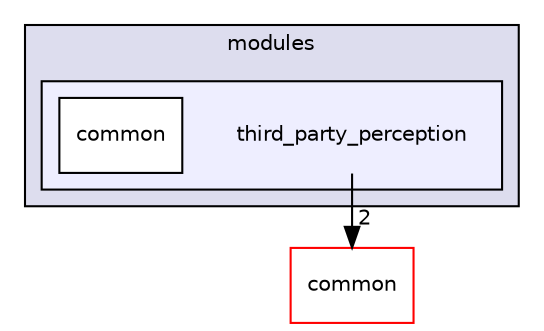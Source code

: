 digraph "modules/third_party_perception" {
  compound=true
  node [ fontsize="10", fontname="Helvetica"];
  edge [ labelfontsize="10", labelfontname="Helvetica"];
  subgraph clusterdir_e05d7e2b1ecd646af5bb94391405f3b5 {
    graph [ bgcolor="#ddddee", pencolor="black", label="modules" fontname="Helvetica", fontsize="10", URL="dir_e05d7e2b1ecd646af5bb94391405f3b5.html"]
  subgraph clusterdir_e23fc73bd4693e0a41ceb5102df56795 {
    graph [ bgcolor="#eeeeff", pencolor="black", label="" URL="dir_e23fc73bd4693e0a41ceb5102df56795.html"];
    dir_e23fc73bd4693e0a41ceb5102df56795 [shape=plaintext label="third_party_perception"];
    dir_1ece59379a2667699a6a80070fc9c418 [shape=box label="common" color="black" fillcolor="white" style="filled" URL="dir_1ece59379a2667699a6a80070fc9c418.html"];
  }
  }
  dir_9a5e51f49964887903df6eed98080585 [shape=box label="common" fillcolor="white" style="filled" color="red" URL="dir_9a5e51f49964887903df6eed98080585.html"];
  dir_e23fc73bd4693e0a41ceb5102df56795->dir_9a5e51f49964887903df6eed98080585 [headlabel="2", labeldistance=1.5 headhref="dir_000220_000050.html"];
}
